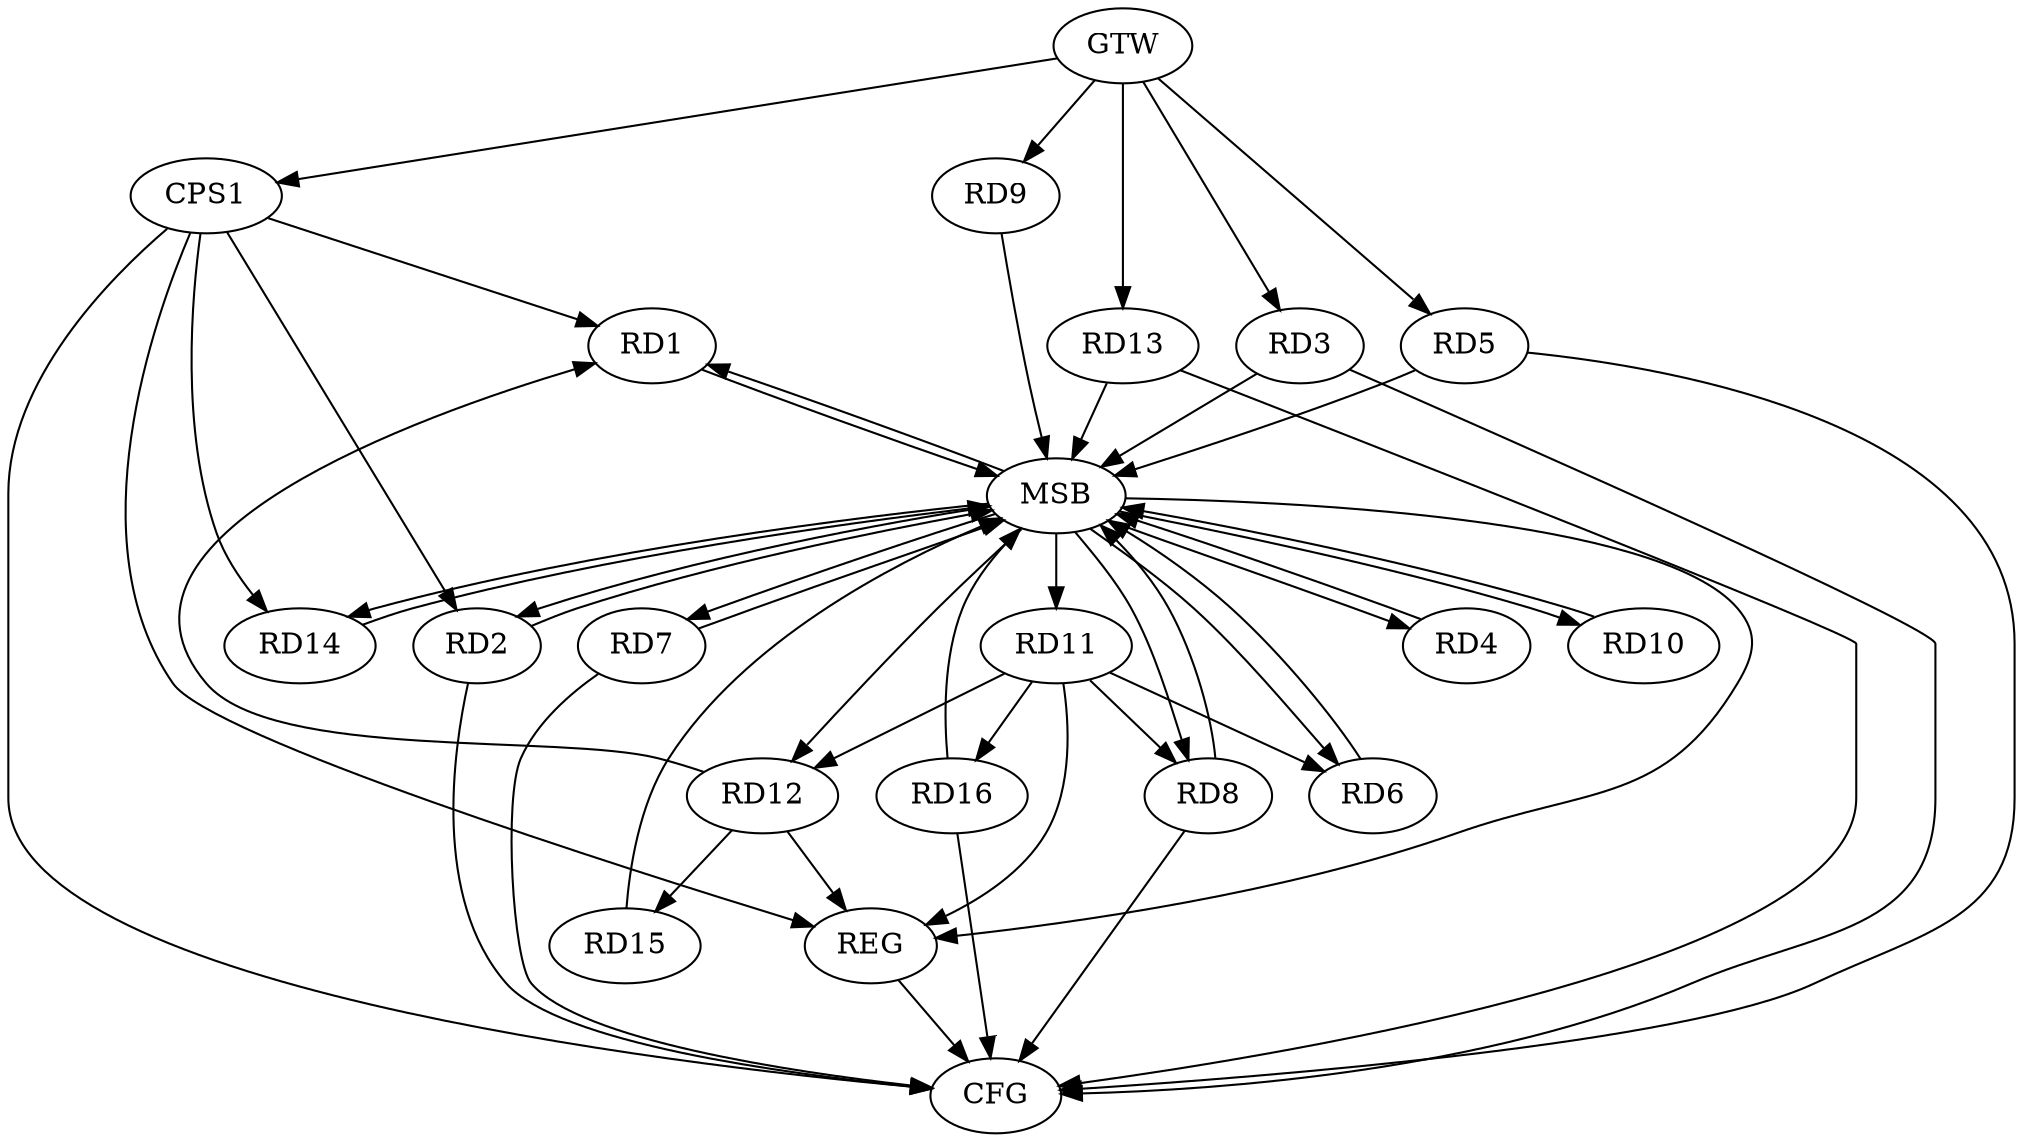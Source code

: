 strict digraph G {
  RD1 [ label="RD1" ];
  RD2 [ label="RD2" ];
  RD3 [ label="RD3" ];
  RD4 [ label="RD4" ];
  RD5 [ label="RD5" ];
  RD6 [ label="RD6" ];
  RD7 [ label="RD7" ];
  RD8 [ label="RD8" ];
  RD9 [ label="RD9" ];
  RD10 [ label="RD10" ];
  RD11 [ label="RD11" ];
  RD12 [ label="RD12" ];
  RD13 [ label="RD13" ];
  RD14 [ label="RD14" ];
  RD15 [ label="RD15" ];
  RD16 [ label="RD16" ];
  CPS1 [ label="CPS1" ];
  GTW [ label="GTW" ];
  REG [ label="REG" ];
  MSB [ label="MSB" ];
  CFG [ label="CFG" ];
  RD12 -> RD1;
  RD11 -> RD6;
  RD11 -> RD8;
  RD11 -> RD12;
  RD11 -> RD16;
  RD12 -> RD15;
  CPS1 -> RD1;
  CPS1 -> RD2;
  CPS1 -> RD14;
  GTW -> RD3;
  GTW -> RD5;
  GTW -> RD9;
  GTW -> RD13;
  GTW -> CPS1;
  RD11 -> REG;
  RD12 -> REG;
  CPS1 -> REG;
  RD1 -> MSB;
  MSB -> REG;
  RD2 -> MSB;
  RD3 -> MSB;
  MSB -> RD7;
  MSB -> RD12;
  RD4 -> MSB;
  MSB -> RD1;
  RD5 -> MSB;
  RD6 -> MSB;
  MSB -> RD8;
  RD7 -> MSB;
  MSB -> RD6;
  RD8 -> MSB;
  MSB -> RD4;
  RD9 -> MSB;
  MSB -> RD10;
  RD10 -> MSB;
  MSB -> RD11;
  RD13 -> MSB;
  RD14 -> MSB;
  RD15 -> MSB;
  MSB -> RD2;
  RD16 -> MSB;
  MSB -> RD14;
  RD16 -> CFG;
  RD3 -> CFG;
  RD2 -> CFG;
  RD13 -> CFG;
  RD7 -> CFG;
  CPS1 -> CFG;
  RD8 -> CFG;
  RD5 -> CFG;
  REG -> CFG;
}
